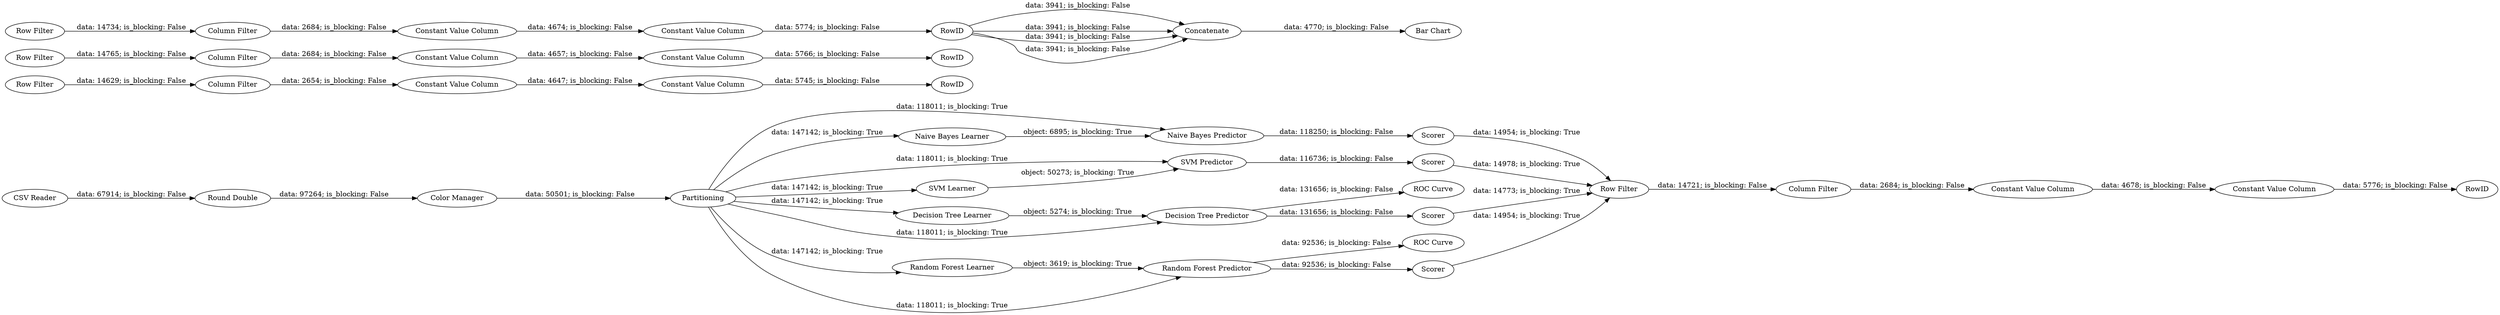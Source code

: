 digraph {
	"9176569170158052469_17" [label="Naive Bayes Predictor"]
	"1755054800696405640_9" [label="Row Filter"]
	"1755054800696405640_303" [label="Constant Value Column"]
	"9176569170158052469_15" [label="SVM Learner"]
	"9176569170158052469_7" [label="ROC Curve"]
	"9176569170158052469_8" [label=Scorer]
	"9176569170158052469_16" [label="Naive Bayes Learner"]
	"9176569170158052469_21" [label=Scorer]
	"1755054800696405640_304" [label="Column Filter"]
	"1755054800696405640_295" [label="Row Filter"]
	"9176569170158052469_6" [label="Decision Tree Predictor"]
	"1755054800696405640_296" [label="Constant Value Column"]
	"1755054800696405640_297" [label=RowID]
	"9176569170158052469_10" [label="Random Forest Learner"]
	"1755054800696405640_308" [label="Constant Value Column"]
	"1755054800696405640_307" [label=RowID]
	"9176569170158052469_18" [label=Scorer]
	"1755054800696405640_302" [label=RowID]
	"9176569170158052469_3" [label="Color Manager"]
	"9176569170158052469_5" [label="Decision Tree Learner"]
	"9176569170158052469_20" [label="SVM Predictor"]
	"1755054800696405640_290" [label="Constant Value Column"]
	"1755054800696405640_294" [label="Column Filter"]
	"1755054800696405640_299" [label="Column Filter"]
	"9176569170158052469_13" [label="ROC Curve"]
	"1755054800696405640_301" [label="Constant Value Column"]
	"1755054800696405640_305" [label="Row Filter"]
	"1755054800696405640_292" [label="Constant Value Column"]
	"1755054800696405640_298" [label="Constant Value Column"]
	"9176569170158052469_11" [label="Random Forest Predictor"]
	"1755054800696405640_306" [label="Constant Value Column"]
	"9176569170158052469_1" [label="CSV Reader"]
	"9176569170158052469_4" [label=Partitioning]
	"1755054800696405640_300" [label="Row Filter"]
	"9176569170158052469_310" [label=Concatenate]
	"9176569170158052469_312" [label="Bar Chart"]
	"9176569170158052469_12" [label=Scorer]
	"9176569170158052469_2" [label="Round Double"]
	"1755054800696405640_293" [label=RowID]
	"1755054800696405640_309" [label="Column Filter"]
	"9176569170158052469_4" -> "9176569170158052469_5" [label="data: 147142; is_blocking: True"]
	"1755054800696405640_298" -> "1755054800696405640_297" [label="data: 5776; is_blocking: False"]
	"9176569170158052469_20" -> "9176569170158052469_21" [label="data: 116736; is_blocking: False"]
	"9176569170158052469_4" -> "9176569170158052469_20" [label="data: 118011; is_blocking: True"]
	"1755054800696405640_294" -> "1755054800696405640_290" [label="data: 2654; is_blocking: False"]
	"9176569170158052469_2" -> "9176569170158052469_3" [label="data: 97264; is_blocking: False"]
	"9176569170158052469_4" -> "9176569170158052469_16" [label="data: 147142; is_blocking: True"]
	"1755054800696405640_9" -> "1755054800696405640_294" [label="data: 14629; is_blocking: False"]
	"9176569170158052469_6" -> "9176569170158052469_8" [label="data: 131656; is_blocking: False"]
	"9176569170158052469_15" -> "9176569170158052469_20" [label="object: 50273; is_blocking: True"]
	"1755054800696405640_305" -> "1755054800696405640_309" [label="data: 14734; is_blocking: False"]
	"9176569170158052469_21" -> "1755054800696405640_295" [label="data: 14978; is_blocking: True"]
	"9176569170158052469_1" -> "9176569170158052469_2" [label="data: 67914; is_blocking: False"]
	"1755054800696405640_303" -> "1755054800696405640_302" [label="data: 5766; is_blocking: False"]
	"1755054800696405640_308" -> "1755054800696405640_307" [label="data: 5774; is_blocking: False"]
	"9176569170158052469_4" -> "9176569170158052469_15" [label="data: 147142; is_blocking: True"]
	"9176569170158052469_11" -> "9176569170158052469_12" [label="data: 92536; is_blocking: False"]
	"9176569170158052469_4" -> "9176569170158052469_6" [label="data: 118011; is_blocking: True"]
	"9176569170158052469_4" -> "9176569170158052469_10" [label="data: 147142; is_blocking: True"]
	"9176569170158052469_6" -> "9176569170158052469_7" [label="data: 131656; is_blocking: False"]
	"1755054800696405640_295" -> "1755054800696405640_299" [label="data: 14721; is_blocking: False"]
	"1755054800696405640_306" -> "1755054800696405640_308" [label="data: 4674; is_blocking: False"]
	"9176569170158052469_8" -> "1755054800696405640_295" [label="data: 14773; is_blocking: True"]
	"9176569170158052469_17" -> "9176569170158052469_18" [label="data: 118250; is_blocking: False"]
	"1755054800696405640_299" -> "1755054800696405640_296" [label="data: 2684; is_blocking: False"]
	"1755054800696405640_292" -> "1755054800696405640_293" [label="data: 5745; is_blocking: False"]
	"1755054800696405640_301" -> "1755054800696405640_303" [label="data: 4657; is_blocking: False"]
	"9176569170158052469_16" -> "9176569170158052469_17" [label="object: 6895; is_blocking: True"]
	"1755054800696405640_290" -> "1755054800696405640_292" [label="data: 4647; is_blocking: False"]
	"9176569170158052469_12" -> "1755054800696405640_295" [label="data: 14954; is_blocking: True"]
	"1755054800696405640_304" -> "1755054800696405640_301" [label="data: 2684; is_blocking: False"]
	"1755054800696405640_307" -> "9176569170158052469_310" [label="data: 3941; is_blocking: False"]
	"1755054800696405640_309" -> "1755054800696405640_306" [label="data: 2684; is_blocking: False"]
	"9176569170158052469_3" -> "9176569170158052469_4" [label="data: 50501; is_blocking: False"]
	"1755054800696405640_307" -> "9176569170158052469_310" [label="data: 3941; is_blocking: False"]
	"1755054800696405640_307" -> "9176569170158052469_310" [label="data: 3941; is_blocking: False"]
	"9176569170158052469_10" -> "9176569170158052469_11" [label="object: 3619; is_blocking: True"]
	"1755054800696405640_300" -> "1755054800696405640_304" [label="data: 14765; is_blocking: False"]
	"9176569170158052469_18" -> "1755054800696405640_295" [label="data: 14954; is_blocking: True"]
	"9176569170158052469_5" -> "9176569170158052469_6" [label="object: 5274; is_blocking: True"]
	"1755054800696405640_296" -> "1755054800696405640_298" [label="data: 4678; is_blocking: False"]
	"9176569170158052469_4" -> "9176569170158052469_17" [label="data: 118011; is_blocking: True"]
	"9176569170158052469_310" -> "9176569170158052469_312" [label="data: 4770; is_blocking: False"]
	"9176569170158052469_4" -> "9176569170158052469_11" [label="data: 118011; is_blocking: True"]
	"9176569170158052469_11" -> "9176569170158052469_13" [label="data: 92536; is_blocking: False"]
	"1755054800696405640_307" -> "9176569170158052469_310" [label="data: 3941; is_blocking: False"]
	rankdir=LR
}
